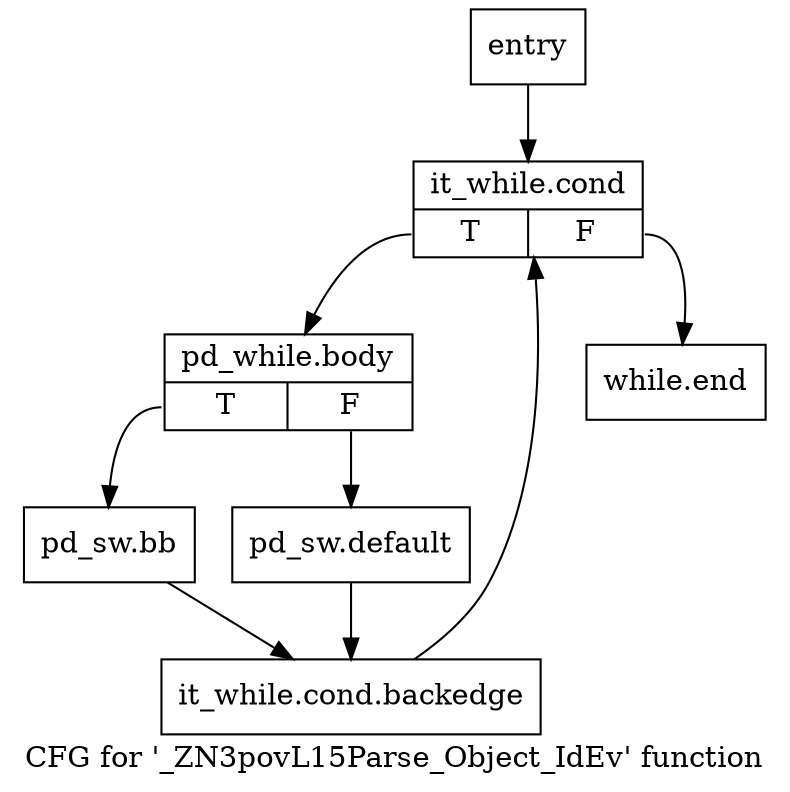 digraph "CFG for '_ZN3povL15Parse_Object_IdEv' function" {
	label="CFG for '_ZN3povL15Parse_Object_IdEv' function";

	Node0x189b860 [shape=record,label="{entry}"];
	Node0x189b860 -> Node0x189b8b0;
	Node0x189b8b0 [shape=record,label="{it_while.cond|{<s0>T|<s1>F}}"];
	Node0x189b8b0:s0 -> Node0x18a1700;
	Node0x189b8b0:s1 -> Node0x18a1840;
	Node0x18a1700 [shape=record,label="{pd_while.body|{<s0>T|<s1>F}}"];
	Node0x18a1700:s0 -> Node0x18a1750;
	Node0x18a1700:s1 -> Node0x18a17a0;
	Node0x18a1750 [shape=record,label="{pd_sw.bb}"];
	Node0x18a1750 -> Node0x18a17f0;
	Node0x18a17a0 [shape=record,label="{pd_sw.default}"];
	Node0x18a17a0 -> Node0x18a17f0;
	Node0x18a17f0 [shape=record,label="{it_while.cond.backedge}"];
	Node0x18a17f0 -> Node0x189b8b0;
	Node0x18a1840 [shape=record,label="{while.end}"];
}

